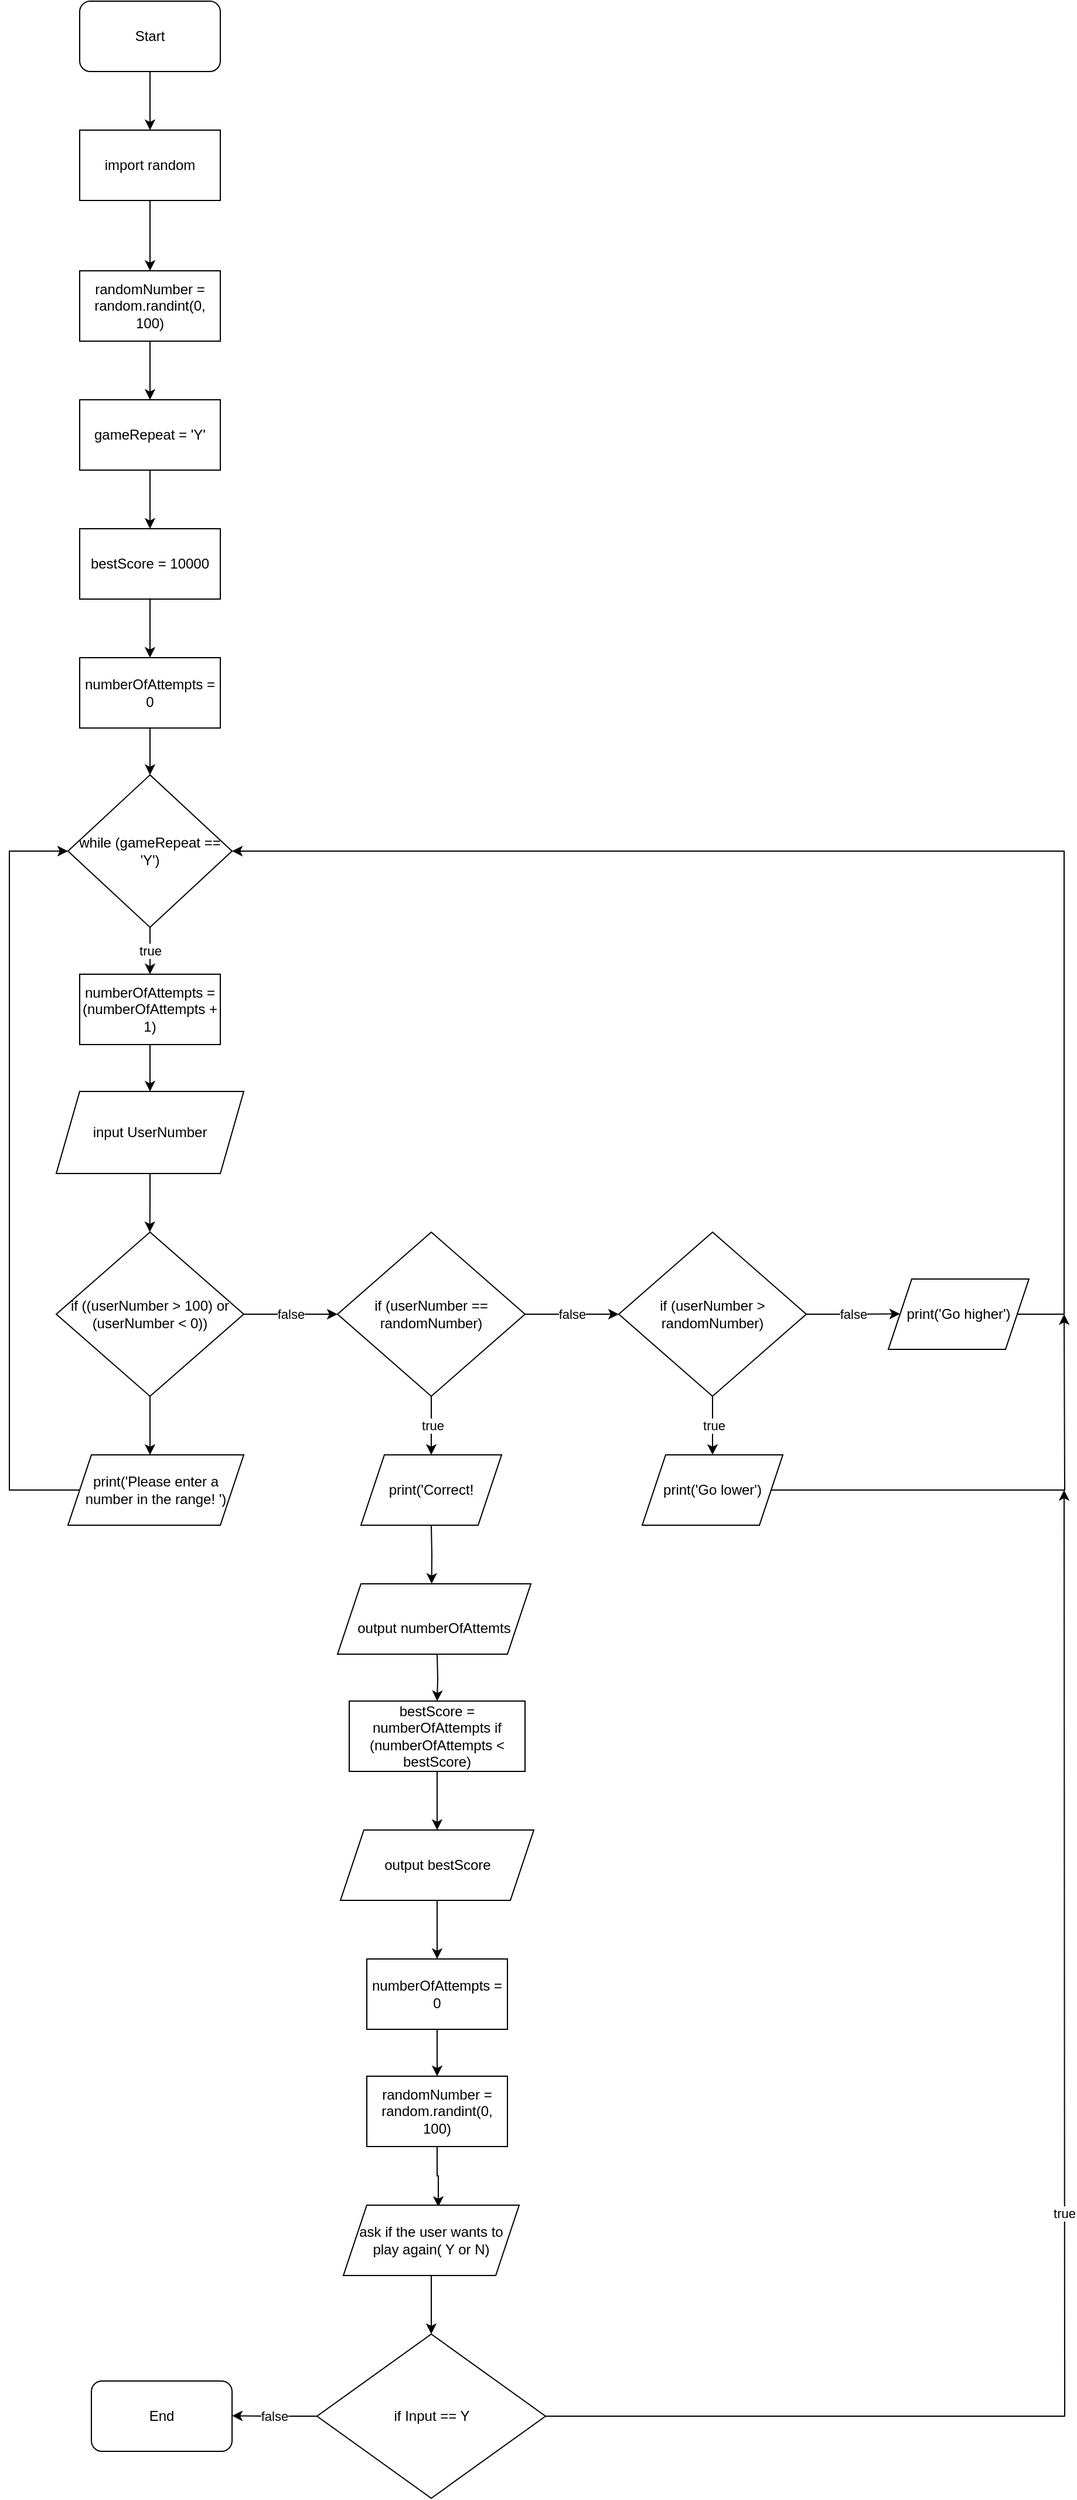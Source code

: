 <mxfile version="21.7.5" type="device">
  <diagram name="Page-1" id="6jKWjHOdj_s35Hw46ETf">
    <mxGraphModel dx="1075" dy="1572" grid="1" gridSize="10" guides="1" tooltips="1" connect="1" arrows="1" fold="1" page="1" pageScale="1" pageWidth="850" pageHeight="1100" math="0" shadow="0">
      <root>
        <mxCell id="0" />
        <mxCell id="1" parent="0" />
        <mxCell id="-8LgSP0AD8zpi958Qx39-6" style="edgeStyle=orthogonalEdgeStyle;rounded=0;orthogonalLoop=1;jettySize=auto;html=1;exitX=0.5;exitY=1;exitDx=0;exitDy=0;entryX=0.5;entryY=0;entryDx=0;entryDy=0;" parent="1" source="-8LgSP0AD8zpi958Qx39-1" target="-8LgSP0AD8zpi958Qx39-2" edge="1">
          <mxGeometry relative="1" as="geometry" />
        </mxCell>
        <mxCell id="-8LgSP0AD8zpi958Qx39-1" value="Start" style="rounded=1;whiteSpace=wrap;html=1;" parent="1" vertex="1">
          <mxGeometry x="140" y="-130" width="120" height="60" as="geometry" />
        </mxCell>
        <mxCell id="-8LgSP0AD8zpi958Qx39-7" style="edgeStyle=orthogonalEdgeStyle;rounded=0;orthogonalLoop=1;jettySize=auto;html=1;exitX=0.5;exitY=1;exitDx=0;exitDy=0;" parent="1" source="-8LgSP0AD8zpi958Qx39-2" target="-8LgSP0AD8zpi958Qx39-3" edge="1">
          <mxGeometry relative="1" as="geometry" />
        </mxCell>
        <mxCell id="-8LgSP0AD8zpi958Qx39-2" value="import random" style="rounded=0;whiteSpace=wrap;html=1;" parent="1" vertex="1">
          <mxGeometry x="140" y="-20" width="120" height="60" as="geometry" />
        </mxCell>
        <mxCell id="-8LgSP0AD8zpi958Qx39-8" style="edgeStyle=orthogonalEdgeStyle;rounded=0;orthogonalLoop=1;jettySize=auto;html=1;exitX=0.5;exitY=1;exitDx=0;exitDy=0;entryX=0.5;entryY=0;entryDx=0;entryDy=0;" parent="1" source="-8LgSP0AD8zpi958Qx39-3" target="-8LgSP0AD8zpi958Qx39-4" edge="1">
          <mxGeometry relative="1" as="geometry" />
        </mxCell>
        <mxCell id="-8LgSP0AD8zpi958Qx39-3" value="randomNumber = random.randint(0, 100)" style="rounded=0;whiteSpace=wrap;html=1;" parent="1" vertex="1">
          <mxGeometry x="140" y="100" width="120" height="60" as="geometry" />
        </mxCell>
        <mxCell id="-8LgSP0AD8zpi958Qx39-9" value="" style="edgeStyle=orthogonalEdgeStyle;rounded=0;orthogonalLoop=1;jettySize=auto;html=1;" parent="1" source="-8LgSP0AD8zpi958Qx39-4" target="-8LgSP0AD8zpi958Qx39-5" edge="1">
          <mxGeometry relative="1" as="geometry" />
        </mxCell>
        <mxCell id="-8LgSP0AD8zpi958Qx39-4" value="gameRepeat = &#39;Y&#39;" style="rounded=0;whiteSpace=wrap;html=1;" parent="1" vertex="1">
          <mxGeometry x="140" y="210" width="120" height="60" as="geometry" />
        </mxCell>
        <mxCell id="-8LgSP0AD8zpi958Qx39-33" style="edgeStyle=orthogonalEdgeStyle;rounded=0;orthogonalLoop=1;jettySize=auto;html=1;exitX=0.5;exitY=1;exitDx=0;exitDy=0;entryX=0.5;entryY=0;entryDx=0;entryDy=0;" parent="1" source="-8LgSP0AD8zpi958Qx39-5" target="-8LgSP0AD8zpi958Qx39-32" edge="1">
          <mxGeometry relative="1" as="geometry" />
        </mxCell>
        <mxCell id="-8LgSP0AD8zpi958Qx39-5" value="bestScore = 10000" style="rounded=0;whiteSpace=wrap;html=1;" parent="1" vertex="1">
          <mxGeometry x="140" y="320" width="120" height="60" as="geometry" />
        </mxCell>
        <mxCell id="-8LgSP0AD8zpi958Qx39-13" value="true" style="edgeStyle=orthogonalEdgeStyle;rounded=0;orthogonalLoop=1;jettySize=auto;html=1;exitX=0.5;exitY=1;exitDx=0;exitDy=0;entryX=0.5;entryY=0;entryDx=0;entryDy=0;" parent="1" source="-8LgSP0AD8zpi958Qx39-10" target="-8LgSP0AD8zpi958Qx39-11" edge="1">
          <mxGeometry relative="1" as="geometry" />
        </mxCell>
        <mxCell id="-8LgSP0AD8zpi958Qx39-10" value="while (gameRepeat == &#39;Y&#39;)" style="rhombus;whiteSpace=wrap;html=1;" parent="1" vertex="1">
          <mxGeometry x="130" y="530" width="140" height="130" as="geometry" />
        </mxCell>
        <mxCell id="-8LgSP0AD8zpi958Qx39-15" style="edgeStyle=orthogonalEdgeStyle;rounded=0;orthogonalLoop=1;jettySize=auto;html=1;exitX=0.5;exitY=1;exitDx=0;exitDy=0;entryX=0.5;entryY=0;entryDx=0;entryDy=0;" parent="1" source="-8LgSP0AD8zpi958Qx39-11" target="-8LgSP0AD8zpi958Qx39-14" edge="1">
          <mxGeometry relative="1" as="geometry" />
        </mxCell>
        <mxCell id="-8LgSP0AD8zpi958Qx39-11" value="numberOfAttempts = (numberOfAttempts + 1)" style="rounded=0;whiteSpace=wrap;html=1;" parent="1" vertex="1">
          <mxGeometry x="140" y="700" width="120" height="60" as="geometry" />
        </mxCell>
        <mxCell id="-8LgSP0AD8zpi958Qx39-16" style="edgeStyle=orthogonalEdgeStyle;rounded=0;orthogonalLoop=1;jettySize=auto;html=1;exitX=0.5;exitY=1;exitDx=0;exitDy=0;" parent="1" source="-8LgSP0AD8zpi958Qx39-14" edge="1">
          <mxGeometry relative="1" as="geometry">
            <mxPoint x="199.824" y="920" as="targetPoint" />
          </mxGeometry>
        </mxCell>
        <mxCell id="-8LgSP0AD8zpi958Qx39-14" value="input UserNumber" style="shape=parallelogram;perimeter=parallelogramPerimeter;whiteSpace=wrap;html=1;fixedSize=1;" parent="1" vertex="1">
          <mxGeometry x="120" y="800" width="160" height="70" as="geometry" />
        </mxCell>
        <mxCell id="-8LgSP0AD8zpi958Qx39-19" style="edgeStyle=orthogonalEdgeStyle;rounded=0;orthogonalLoop=1;jettySize=auto;html=1;exitX=0.5;exitY=1;exitDx=0;exitDy=0;entryX=0.5;entryY=0;entryDx=0;entryDy=0;" parent="1" source="-8LgSP0AD8zpi958Qx39-17" edge="1">
          <mxGeometry relative="1" as="geometry">
            <mxPoint x="200" y="1110" as="targetPoint" />
          </mxGeometry>
        </mxCell>
        <mxCell id="-8LgSP0AD8zpi958Qx39-22" value="false" style="edgeStyle=orthogonalEdgeStyle;rounded=0;orthogonalLoop=1;jettySize=auto;html=1;exitX=1;exitY=0.5;exitDx=0;exitDy=0;entryX=0;entryY=0.5;entryDx=0;entryDy=0;" parent="1" source="-8LgSP0AD8zpi958Qx39-17" target="-8LgSP0AD8zpi958Qx39-21" edge="1">
          <mxGeometry relative="1" as="geometry" />
        </mxCell>
        <mxCell id="-8LgSP0AD8zpi958Qx39-17" value="if ((userNumber &amp;gt; 100) or (userNumber &amp;lt; 0))" style="rhombus;whiteSpace=wrap;html=1;" parent="1" vertex="1">
          <mxGeometry x="120" y="920" width="160" height="140" as="geometry" />
        </mxCell>
        <mxCell id="-8LgSP0AD8zpi958Qx39-20" style="edgeStyle=orthogonalEdgeStyle;rounded=0;orthogonalLoop=1;jettySize=auto;html=1;exitX=0;exitY=0.5;exitDx=0;exitDy=0;entryX=0;entryY=0.5;entryDx=0;entryDy=0;" parent="1" target="-8LgSP0AD8zpi958Qx39-10" edge="1">
          <mxGeometry relative="1" as="geometry">
            <mxPoint x="140" y="1140" as="sourcePoint" />
            <Array as="points">
              <mxPoint x="80" y="1140" />
              <mxPoint x="80" y="595" />
            </Array>
          </mxGeometry>
        </mxCell>
        <mxCell id="-8LgSP0AD8zpi958Qx39-24" value="false" style="edgeStyle=orthogonalEdgeStyle;rounded=0;orthogonalLoop=1;jettySize=auto;html=1;exitX=1;exitY=0.5;exitDx=0;exitDy=0;" parent="1" source="-8LgSP0AD8zpi958Qx39-21" target="-8LgSP0AD8zpi958Qx39-23" edge="1">
          <mxGeometry relative="1" as="geometry" />
        </mxCell>
        <mxCell id="-8LgSP0AD8zpi958Qx39-37" value="true" style="edgeStyle=orthogonalEdgeStyle;rounded=0;orthogonalLoop=1;jettySize=auto;html=1;exitX=0.5;exitY=1;exitDx=0;exitDy=0;entryX=0.5;entryY=0;entryDx=0;entryDy=0;" parent="1" source="-8LgSP0AD8zpi958Qx39-21" edge="1">
          <mxGeometry relative="1" as="geometry">
            <mxPoint x="440" y="1110" as="targetPoint" />
          </mxGeometry>
        </mxCell>
        <mxCell id="-8LgSP0AD8zpi958Qx39-21" value="if (userNumber == randomNumber)" style="rhombus;whiteSpace=wrap;html=1;" parent="1" vertex="1">
          <mxGeometry x="360" y="920" width="160" height="140" as="geometry" />
        </mxCell>
        <mxCell id="-8LgSP0AD8zpi958Qx39-25" value="false" style="edgeStyle=orthogonalEdgeStyle;rounded=0;orthogonalLoop=1;jettySize=auto;html=1;exitX=1;exitY=0.5;exitDx=0;exitDy=0;" parent="1" source="-8LgSP0AD8zpi958Qx39-23" edge="1">
          <mxGeometry relative="1" as="geometry">
            <mxPoint x="840" y="989.739" as="targetPoint" />
          </mxGeometry>
        </mxCell>
        <mxCell id="-8LgSP0AD8zpi958Qx39-28" value="true" style="edgeStyle=orthogonalEdgeStyle;rounded=0;orthogonalLoop=1;jettySize=auto;html=1;exitX=0.5;exitY=1;exitDx=0;exitDy=0;entryX=0.5;entryY=0;entryDx=0;entryDy=0;" parent="1" source="-8LgSP0AD8zpi958Qx39-23" edge="1">
          <mxGeometry relative="1" as="geometry">
            <mxPoint x="680" y="1110" as="targetPoint" />
          </mxGeometry>
        </mxCell>
        <mxCell id="-8LgSP0AD8zpi958Qx39-23" value="if (userNumber &amp;gt; randomNumber)" style="rhombus;whiteSpace=wrap;html=1;" parent="1" vertex="1">
          <mxGeometry x="600" y="920" width="160" height="140" as="geometry" />
        </mxCell>
        <mxCell id="-8LgSP0AD8zpi958Qx39-35" style="edgeStyle=orthogonalEdgeStyle;rounded=0;orthogonalLoop=1;jettySize=auto;html=1;exitX=1;exitY=0.5;exitDx=0;exitDy=0;" parent="1" source="-8LgSP0AD8zpi958Qx39-55" edge="1">
          <mxGeometry relative="1" as="geometry">
            <mxPoint x="980" y="990" as="targetPoint" />
            <mxPoint x="740" y="1140" as="sourcePoint" />
          </mxGeometry>
        </mxCell>
        <mxCell id="-8LgSP0AD8zpi958Qx39-34" style="edgeStyle=orthogonalEdgeStyle;rounded=0;orthogonalLoop=1;jettySize=auto;html=1;exitX=0.5;exitY=1;exitDx=0;exitDy=0;entryX=0.5;entryY=0;entryDx=0;entryDy=0;" parent="1" source="-8LgSP0AD8zpi958Qx39-32" target="-8LgSP0AD8zpi958Qx39-10" edge="1">
          <mxGeometry relative="1" as="geometry" />
        </mxCell>
        <mxCell id="-8LgSP0AD8zpi958Qx39-32" value="numberOfAttempts = 0" style="rounded=0;whiteSpace=wrap;html=1;" parent="1" vertex="1">
          <mxGeometry x="140" y="430" width="120" height="60" as="geometry" />
        </mxCell>
        <mxCell id="-8LgSP0AD8zpi958Qx39-39" style="edgeStyle=orthogonalEdgeStyle;rounded=0;orthogonalLoop=1;jettySize=auto;html=1;exitX=0.5;exitY=1;exitDx=0;exitDy=0;" parent="1" edge="1">
          <mxGeometry relative="1" as="geometry">
            <mxPoint x="440.296" y="1220" as="targetPoint" />
            <mxPoint x="440" y="1170" as="sourcePoint" />
          </mxGeometry>
        </mxCell>
        <mxCell id="-8LgSP0AD8zpi958Qx39-41" style="edgeStyle=orthogonalEdgeStyle;rounded=0;orthogonalLoop=1;jettySize=auto;html=1;exitX=0.5;exitY=1;exitDx=0;exitDy=0;" parent="1" target="-8LgSP0AD8zpi958Qx39-40" edge="1">
          <mxGeometry relative="1" as="geometry">
            <mxPoint x="445" y="1280" as="sourcePoint" />
          </mxGeometry>
        </mxCell>
        <mxCell id="-8LgSP0AD8zpi958Qx39-47" style="edgeStyle=orthogonalEdgeStyle;rounded=0;orthogonalLoop=1;jettySize=auto;html=1;exitX=0.5;exitY=1;exitDx=0;exitDy=0;entryX=0.5;entryY=0;entryDx=0;entryDy=0;" parent="1" source="-8LgSP0AD8zpi958Qx39-40" target="-8LgSP0AD8zpi958Qx39-43" edge="1">
          <mxGeometry relative="1" as="geometry" />
        </mxCell>
        <mxCell id="-8LgSP0AD8zpi958Qx39-40" value="bestScore = numberOfAttempts if (numberOfAttempts &amp;lt; bestScore)" style="rounded=0;whiteSpace=wrap;html=1;" parent="1" vertex="1">
          <mxGeometry x="370" y="1320" width="150" height="60" as="geometry" />
        </mxCell>
        <mxCell id="-8LgSP0AD8zpi958Qx39-48" style="edgeStyle=orthogonalEdgeStyle;rounded=0;orthogonalLoop=1;jettySize=auto;html=1;exitX=0.5;exitY=1;exitDx=0;exitDy=0;" parent="1" source="-8LgSP0AD8zpi958Qx39-43" target="-8LgSP0AD8zpi958Qx39-44" edge="1">
          <mxGeometry relative="1" as="geometry" />
        </mxCell>
        <mxCell id="-8LgSP0AD8zpi958Qx39-43" value="output bestScore" style="shape=parallelogram;perimeter=parallelogramPerimeter;whiteSpace=wrap;html=1;fixedSize=1;" parent="1" vertex="1">
          <mxGeometry x="362.5" y="1430" width="165" height="60" as="geometry" />
        </mxCell>
        <mxCell id="-8LgSP0AD8zpi958Qx39-49" style="edgeStyle=orthogonalEdgeStyle;rounded=0;orthogonalLoop=1;jettySize=auto;html=1;exitX=0.5;exitY=1;exitDx=0;exitDy=0;entryX=0.5;entryY=0;entryDx=0;entryDy=0;" parent="1" source="-8LgSP0AD8zpi958Qx39-44" target="-8LgSP0AD8zpi958Qx39-45" edge="1">
          <mxGeometry relative="1" as="geometry" />
        </mxCell>
        <mxCell id="-8LgSP0AD8zpi958Qx39-44" value="numberOfAttempts = 0" style="rounded=0;whiteSpace=wrap;html=1;" parent="1" vertex="1">
          <mxGeometry x="385" y="1540" width="120" height="60" as="geometry" />
        </mxCell>
        <mxCell id="-8LgSP0AD8zpi958Qx39-50" style="edgeStyle=orthogonalEdgeStyle;rounded=0;orthogonalLoop=1;jettySize=auto;html=1;exitX=0.5;exitY=1;exitDx=0;exitDy=0;entryX=0.54;entryY=0.025;entryDx=0;entryDy=0;entryPerimeter=0;" parent="1" source="-8LgSP0AD8zpi958Qx39-45" target="-8LgSP0AD8zpi958Qx39-46" edge="1">
          <mxGeometry relative="1" as="geometry" />
        </mxCell>
        <mxCell id="-8LgSP0AD8zpi958Qx39-45" value="randomNumber = random.randint(0, 100)" style="rounded=0;whiteSpace=wrap;html=1;" parent="1" vertex="1">
          <mxGeometry x="385" y="1640" width="120" height="60" as="geometry" />
        </mxCell>
        <mxCell id="-8LgSP0AD8zpi958Qx39-52" value="true" style="edgeStyle=orthogonalEdgeStyle;rounded=0;orthogonalLoop=1;jettySize=auto;html=1;exitX=1;exitY=0.5;exitDx=0;exitDy=0;" parent="1" source="3J5hLxcq_-RKQ3lpS1Hq-1" edge="1">
          <mxGeometry relative="1" as="geometry">
            <mxPoint x="980" y="1140" as="targetPoint" />
          </mxGeometry>
        </mxCell>
        <mxCell id="3J5hLxcq_-RKQ3lpS1Hq-2" style="edgeStyle=orthogonalEdgeStyle;rounded=0;orthogonalLoop=1;jettySize=auto;html=1;exitX=0.5;exitY=1;exitDx=0;exitDy=0;entryX=0.5;entryY=0;entryDx=0;entryDy=0;" edge="1" parent="1" source="-8LgSP0AD8zpi958Qx39-46" target="3J5hLxcq_-RKQ3lpS1Hq-1">
          <mxGeometry relative="1" as="geometry" />
        </mxCell>
        <mxCell id="-8LgSP0AD8zpi958Qx39-46" value="ask if the user wants to play again( Y or N)" style="shape=parallelogram;perimeter=parallelogramPerimeter;whiteSpace=wrap;html=1;fixedSize=1;" parent="1" vertex="1">
          <mxGeometry x="365" y="1750" width="150" height="60" as="geometry" />
        </mxCell>
        <mxCell id="-8LgSP0AD8zpi958Qx39-53" value="print(&#39;Please enter a number in the range! &#39;)" style="shape=parallelogram;perimeter=parallelogramPerimeter;whiteSpace=wrap;html=1;fixedSize=1;" parent="1" vertex="1">
          <mxGeometry x="130" y="1110" width="150" height="60" as="geometry" />
        </mxCell>
        <mxCell id="-8LgSP0AD8zpi958Qx39-54" value="&#xa;&lt;br style=&quot;border-color: var(--border-color); color: rgb(0, 0, 0); font-family: Helvetica; font-size: 12px; font-style: normal; font-variant-ligatures: normal; font-variant-caps: normal; font-weight: 400; letter-spacing: normal; orphans: 2; text-align: center; text-indent: 0px; text-transform: none; widows: 2; word-spacing: 0px; -webkit-text-stroke-width: 0px; background-color: rgb(251, 251, 251); text-decoration-thickness: initial; text-decoration-style: initial; text-decoration-color: initial;&quot;&gt;&lt;span style=&quot;color: rgb(0, 0, 0); font-family: Helvetica; font-size: 12px; font-style: normal; font-variant-ligatures: normal; font-variant-caps: normal; font-weight: 400; letter-spacing: normal; orphans: 2; text-align: center; text-indent: 0px; text-transform: none; widows: 2; word-spacing: 0px; -webkit-text-stroke-width: 0px; background-color: rgb(251, 251, 251); text-decoration-thickness: initial; text-decoration-style: initial; text-decoration-color: initial; float: none; display: inline !important;&quot;&gt;print(&#39;Correct!&lt;/span&gt;&#xa;&#xa;" style="shape=parallelogram;perimeter=parallelogramPerimeter;whiteSpace=wrap;html=1;fixedSize=1;" parent="1" vertex="1">
          <mxGeometry x="380" y="1110" width="120" height="60" as="geometry" />
        </mxCell>
        <mxCell id="-8LgSP0AD8zpi958Qx39-55" value="print(&#39;Go lower&#39;)" style="shape=parallelogram;perimeter=parallelogramPerimeter;whiteSpace=wrap;html=1;fixedSize=1;" parent="1" vertex="1">
          <mxGeometry x="620" y="1110" width="120" height="60" as="geometry" />
        </mxCell>
        <mxCell id="-8LgSP0AD8zpi958Qx39-58" style="edgeStyle=orthogonalEdgeStyle;rounded=0;orthogonalLoop=1;jettySize=auto;html=1;exitX=1;exitY=0.5;exitDx=0;exitDy=0;entryX=1;entryY=0.5;entryDx=0;entryDy=0;" parent="1" source="-8LgSP0AD8zpi958Qx39-56" target="-8LgSP0AD8zpi958Qx39-10" edge="1">
          <mxGeometry relative="1" as="geometry">
            <Array as="points">
              <mxPoint x="980" y="990" />
              <mxPoint x="980" y="595" />
            </Array>
          </mxGeometry>
        </mxCell>
        <mxCell id="-8LgSP0AD8zpi958Qx39-56" value="print(&#39;Go higher&#39;)" style="shape=parallelogram;perimeter=parallelogramPerimeter;whiteSpace=wrap;html=1;fixedSize=1;" parent="1" vertex="1">
          <mxGeometry x="830" y="960" width="120" height="60" as="geometry" />
        </mxCell>
        <mxCell id="-8LgSP0AD8zpi958Qx39-59" value="&lt;br style=&quot;border-color: var(--border-color);&quot;&gt;output numberOfAttemts" style="shape=parallelogram;perimeter=parallelogramPerimeter;whiteSpace=wrap;html=1;fixedSize=1;" parent="1" vertex="1">
          <mxGeometry x="360" y="1220" width="165" height="60" as="geometry" />
        </mxCell>
        <mxCell id="3J5hLxcq_-RKQ3lpS1Hq-4" value="false" style="edgeStyle=orthogonalEdgeStyle;rounded=0;orthogonalLoop=1;jettySize=auto;html=1;exitX=0;exitY=0.5;exitDx=0;exitDy=0;" edge="1" parent="1" source="3J5hLxcq_-RKQ3lpS1Hq-1">
          <mxGeometry relative="1" as="geometry">
            <mxPoint x="270" y="1929.667" as="targetPoint" />
          </mxGeometry>
        </mxCell>
        <mxCell id="3J5hLxcq_-RKQ3lpS1Hq-1" value="if Input == Y" style="rhombus;whiteSpace=wrap;html=1;" vertex="1" parent="1">
          <mxGeometry x="342.5" y="1860" width="195" height="140" as="geometry" />
        </mxCell>
        <mxCell id="3J5hLxcq_-RKQ3lpS1Hq-3" value="End" style="rounded=1;whiteSpace=wrap;html=1;" vertex="1" parent="1">
          <mxGeometry x="150" y="1900" width="120" height="60" as="geometry" />
        </mxCell>
      </root>
    </mxGraphModel>
  </diagram>
</mxfile>
